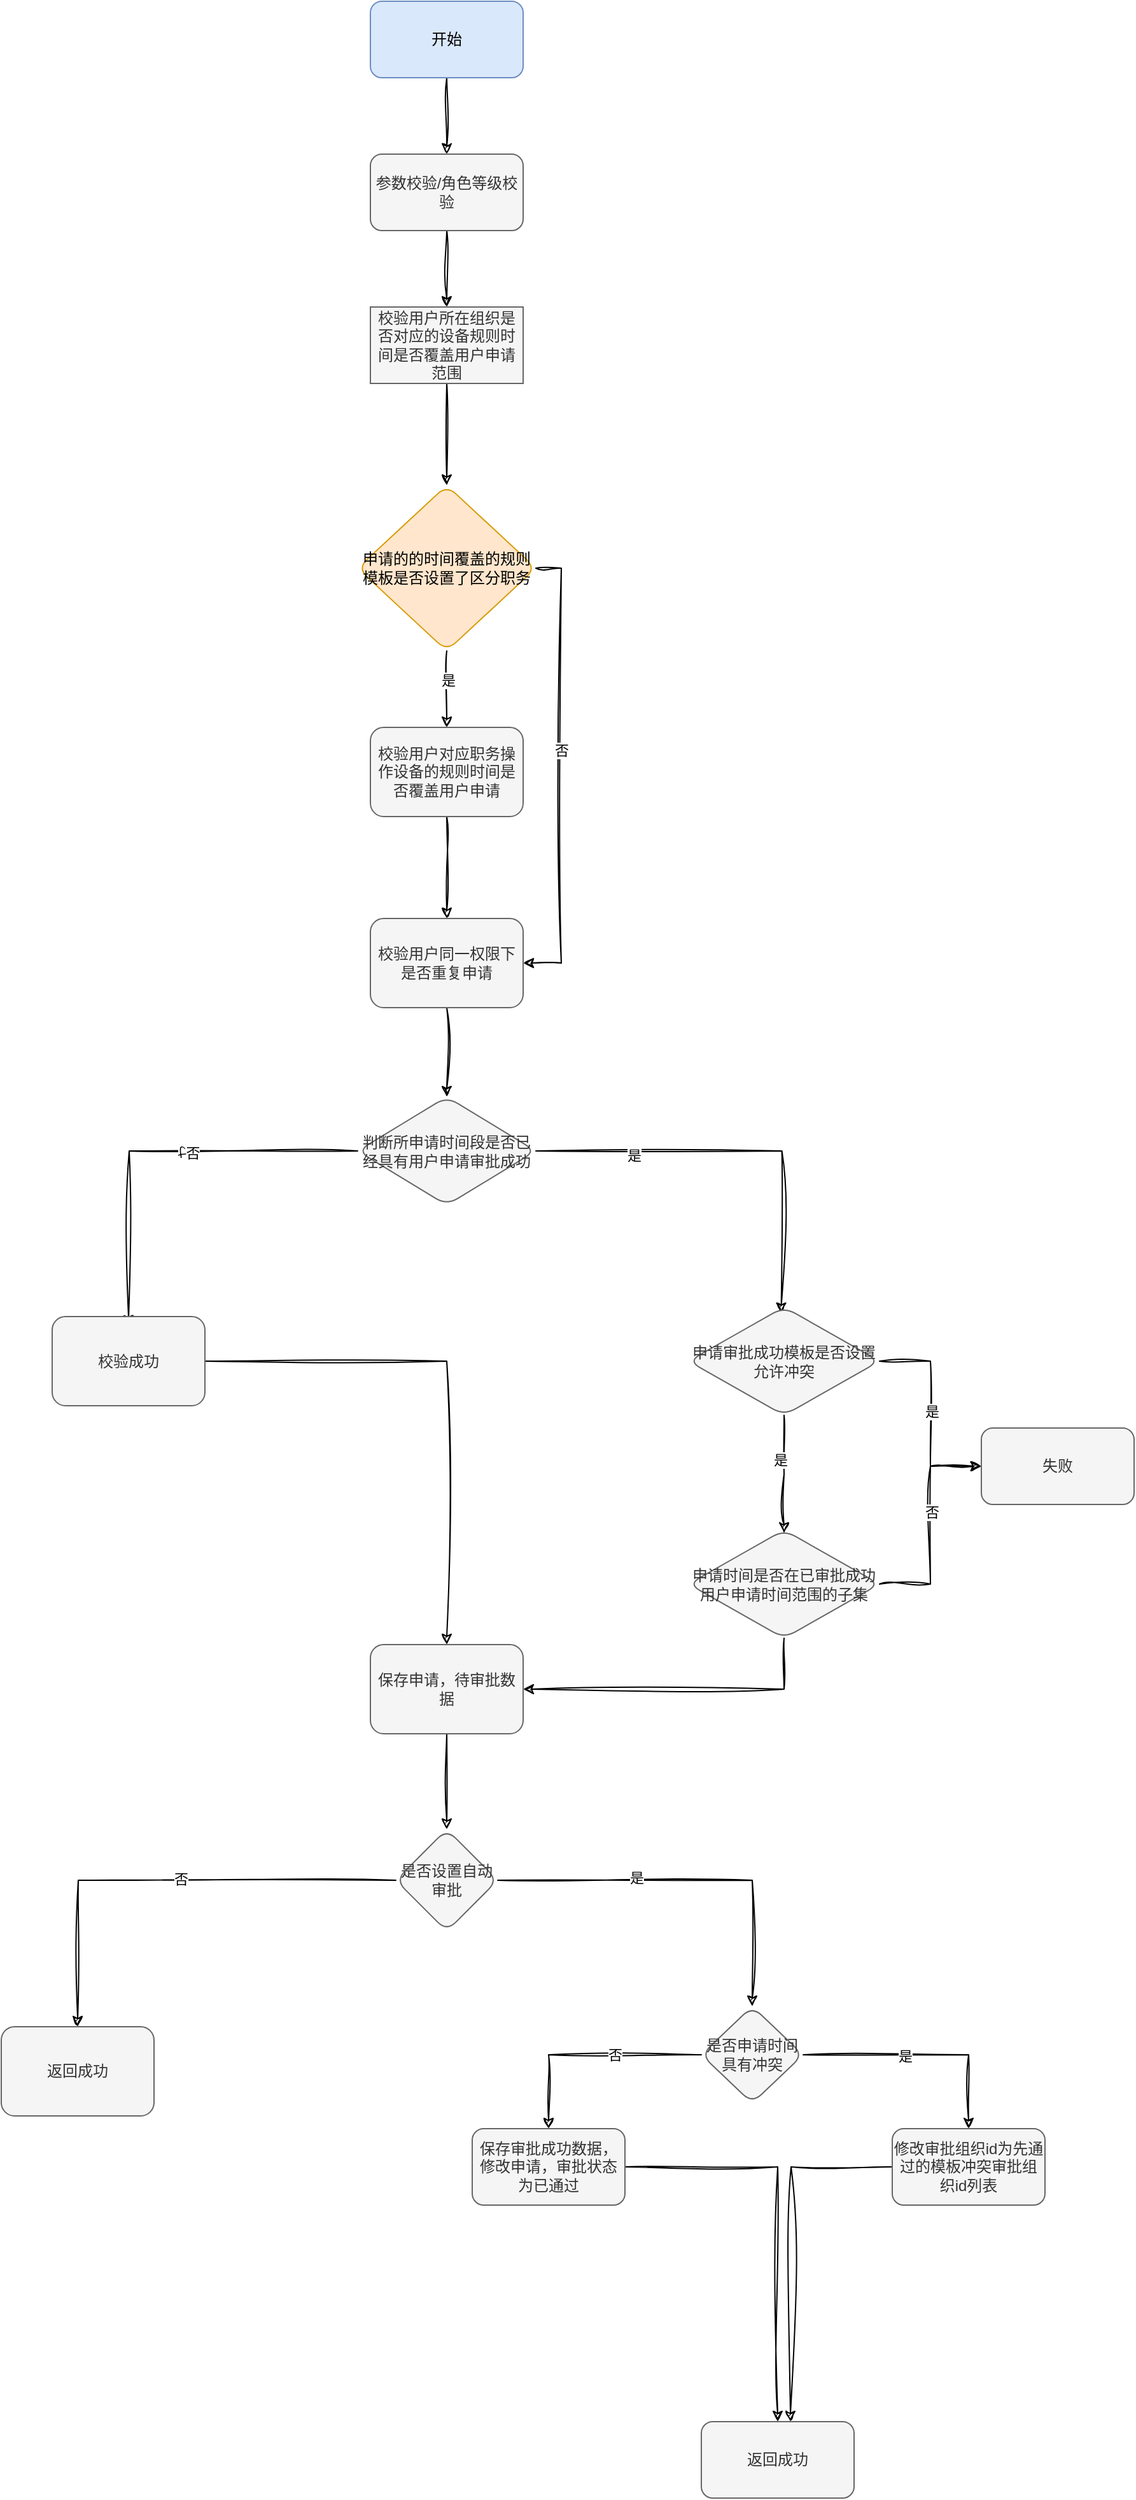 <mxfile version="24.7.16">
  <diagram id="6a731a19-8d31-9384-78a2-239565b7b9f0" name="Page-1">
    <mxGraphModel dx="3794" dy="1355" grid="1" gridSize="10" guides="1" tooltips="1" connect="1" arrows="1" fold="1" page="1" pageScale="1" pageWidth="1169" pageHeight="827" background="none" math="0" shadow="0">
      <root>
        <mxCell id="0" />
        <mxCell id="1" parent="0" />
        <mxCell id="vj8uwGmvX59yETp1Blwc-106" style="edgeStyle=orthogonalEdgeStyle;rounded=0;sketch=1;hachureGap=4;jiggle=2;curveFitting=1;orthogonalLoop=1;jettySize=auto;html=1;entryX=0.5;entryY=0;entryDx=0;entryDy=0;fontFamily=Architects Daughter;fontSource=https%3A%2F%2Ffonts.googleapis.com%2Fcss%3Ffamily%3DArchitects%2BDaughter;" edge="1" parent="1" source="vj8uwGmvX59yETp1Blwc-55" target="vj8uwGmvX59yETp1Blwc-60">
          <mxGeometry relative="1" as="geometry" />
        </mxCell>
        <mxCell id="vj8uwGmvX59yETp1Blwc-55" value="开始" style="rounded=1;whiteSpace=wrap;html=1;fillColor=#dae8fc;strokeColor=#6c8ebf;" vertex="1" parent="1">
          <mxGeometry x="250" y="80" width="120" height="60" as="geometry" />
        </mxCell>
        <mxCell id="vj8uwGmvX59yETp1Blwc-105" style="edgeStyle=orthogonalEdgeStyle;rounded=0;sketch=1;hachureGap=4;jiggle=2;curveFitting=1;orthogonalLoop=1;jettySize=auto;html=1;exitX=0.5;exitY=1;exitDx=0;exitDy=0;entryX=0.5;entryY=0;entryDx=0;entryDy=0;fontFamily=Architects Daughter;fontSource=https%3A%2F%2Ffonts.googleapis.com%2Fcss%3Ffamily%3DArchitects%2BDaughter;" edge="1" parent="1" source="vj8uwGmvX59yETp1Blwc-60" target="vj8uwGmvX59yETp1Blwc-77">
          <mxGeometry relative="1" as="geometry" />
        </mxCell>
        <mxCell id="vj8uwGmvX59yETp1Blwc-60" value="参数校验/角色等级校验" style="rounded=1;whiteSpace=wrap;html=1;fillColor=#f5f5f5;fontColor=#333333;strokeColor=#666666;" vertex="1" parent="1">
          <mxGeometry x="250" y="200" width="120" height="60" as="geometry" />
        </mxCell>
        <mxCell id="vj8uwGmvX59yETp1Blwc-99" style="edgeStyle=orthogonalEdgeStyle;rounded=0;sketch=1;hachureGap=4;jiggle=2;curveFitting=1;orthogonalLoop=1;jettySize=auto;html=1;exitX=0.5;exitY=1;exitDx=0;exitDy=0;entryX=0.5;entryY=0;entryDx=0;entryDy=0;fontFamily=Architects Daughter;fontSource=https%3A%2F%2Ffonts.googleapis.com%2Fcss%3Ffamily%3DArchitects%2BDaughter;" edge="1" parent="1" source="vj8uwGmvX59yETp1Blwc-64" target="vj8uwGmvX59yETp1Blwc-76">
          <mxGeometry relative="1" as="geometry" />
        </mxCell>
        <mxCell id="vj8uwGmvX59yETp1Blwc-100" value="是" style="edgeLabel;html=1;align=center;verticalAlign=middle;resizable=0;points=[];sketch=1;hachureGap=4;jiggle=2;curveFitting=1;fontFamily=Architects Daughter;fontSource=https%3A%2F%2Ffonts.googleapis.com%2Fcss%3Ffamily%3DArchitects%2BDaughter;" vertex="1" connectable="0" parent="vj8uwGmvX59yETp1Blwc-99">
          <mxGeometry x="-0.245" y="1" relative="1" as="geometry">
            <mxPoint as="offset" />
          </mxGeometry>
        </mxCell>
        <mxCell id="vj8uwGmvX59yETp1Blwc-101" style="edgeStyle=orthogonalEdgeStyle;rounded=0;sketch=1;hachureGap=4;jiggle=2;curveFitting=1;orthogonalLoop=1;jettySize=auto;html=1;exitX=1;exitY=0.5;exitDx=0;exitDy=0;entryX=1;entryY=0.5;entryDx=0;entryDy=0;fontFamily=Architects Daughter;fontSource=https%3A%2F%2Ffonts.googleapis.com%2Fcss%3Ffamily%3DArchitects%2BDaughter;" edge="1" parent="1" source="vj8uwGmvX59yETp1Blwc-64" target="vj8uwGmvX59yETp1Blwc-79">
          <mxGeometry relative="1" as="geometry" />
        </mxCell>
        <mxCell id="vj8uwGmvX59yETp1Blwc-102" value="否" style="edgeLabel;html=1;align=center;verticalAlign=middle;resizable=0;points=[];sketch=1;hachureGap=4;jiggle=2;curveFitting=1;fontFamily=Architects Daughter;fontSource=https%3A%2F%2Ffonts.googleapis.com%2Fcss%3Ffamily%3DArchitects%2BDaughter;" vertex="1" connectable="0" parent="vj8uwGmvX59yETp1Blwc-101">
          <mxGeometry x="-0.098" relative="1" as="geometry">
            <mxPoint as="offset" />
          </mxGeometry>
        </mxCell>
        <mxCell id="vj8uwGmvX59yETp1Blwc-64" value="申请的的时间覆盖的规则模板是否设置了区分职务" style="rhombus;whiteSpace=wrap;html=1;rounded=1;fillColor=#ffe6cc;strokeColor=#d79b00;" vertex="1" parent="1">
          <mxGeometry x="240" y="460" width="140" height="130" as="geometry" />
        </mxCell>
        <mxCell id="vj8uwGmvX59yETp1Blwc-98" style="edgeStyle=orthogonalEdgeStyle;rounded=0;sketch=1;hachureGap=4;jiggle=2;curveFitting=1;orthogonalLoop=1;jettySize=auto;html=1;exitX=0.5;exitY=1;exitDx=0;exitDy=0;entryX=0.5;entryY=0;entryDx=0;entryDy=0;fontFamily=Architects Daughter;fontSource=https%3A%2F%2Ffonts.googleapis.com%2Fcss%3Ffamily%3DArchitects%2BDaughter;" edge="1" parent="1" source="vj8uwGmvX59yETp1Blwc-76" target="vj8uwGmvX59yETp1Blwc-79">
          <mxGeometry relative="1" as="geometry" />
        </mxCell>
        <mxCell id="vj8uwGmvX59yETp1Blwc-76" value="校验用户对应职务操作设备的规则时间是否覆盖用户申请" style="rounded=1;whiteSpace=wrap;html=1;fillColor=#f5f5f5;fontColor=#333333;strokeColor=#666666;" vertex="1" parent="1">
          <mxGeometry x="250" y="650" width="120" height="70" as="geometry" />
        </mxCell>
        <mxCell id="vj8uwGmvX59yETp1Blwc-104" style="edgeStyle=orthogonalEdgeStyle;rounded=0;sketch=1;hachureGap=4;jiggle=2;curveFitting=1;orthogonalLoop=1;jettySize=auto;html=1;entryX=0.5;entryY=0;entryDx=0;entryDy=0;fontFamily=Architects Daughter;fontSource=https%3A%2F%2Ffonts.googleapis.com%2Fcss%3Ffamily%3DArchitects%2BDaughter;" edge="1" parent="1" source="vj8uwGmvX59yETp1Blwc-77" target="vj8uwGmvX59yETp1Blwc-64">
          <mxGeometry relative="1" as="geometry" />
        </mxCell>
        <mxCell id="vj8uwGmvX59yETp1Blwc-77" value="校验用户所在组织是否对应的设备规则时间是否覆盖用户申请范围" style="rounded=0;whiteSpace=wrap;html=1;fillColor=#f5f5f5;fontColor=#333333;strokeColor=#666666;" vertex="1" parent="1">
          <mxGeometry x="250" y="320" width="120" height="60" as="geometry" />
        </mxCell>
        <mxCell id="vj8uwGmvX59yETp1Blwc-107" style="edgeStyle=orthogonalEdgeStyle;rounded=0;sketch=1;hachureGap=4;jiggle=2;curveFitting=1;orthogonalLoop=1;jettySize=auto;html=1;exitX=0.5;exitY=1;exitDx=0;exitDy=0;entryX=0.5;entryY=0;entryDx=0;entryDy=0;fontFamily=Architects Daughter;fontSource=https%3A%2F%2Ffonts.googleapis.com%2Fcss%3Ffamily%3DArchitects%2BDaughter;" edge="1" parent="1" source="vj8uwGmvX59yETp1Blwc-79" target="vj8uwGmvX59yETp1Blwc-93">
          <mxGeometry relative="1" as="geometry" />
        </mxCell>
        <mxCell id="vj8uwGmvX59yETp1Blwc-79" value="校验用户同一权限下是否重复申请" style="rounded=1;whiteSpace=wrap;html=1;fillColor=#f5f5f5;fontColor=#333333;strokeColor=#666666;" vertex="1" parent="1">
          <mxGeometry x="250" y="800" width="120" height="70" as="geometry" />
        </mxCell>
        <mxCell id="vj8uwGmvX59yETp1Blwc-108" style="edgeStyle=orthogonalEdgeStyle;rounded=0;sketch=1;hachureGap=4;jiggle=2;curveFitting=1;orthogonalLoop=1;jettySize=auto;html=1;exitX=0;exitY=0.5;exitDx=0;exitDy=0;fontFamily=Architects Daughter;fontSource=https%3A%2F%2Ffonts.googleapis.com%2Fcss%3Ffamily%3DArchitects%2BDaughter;" edge="1" parent="1" source="vj8uwGmvX59yETp1Blwc-93">
          <mxGeometry relative="1" as="geometry">
            <mxPoint x="60.0" y="1120" as="targetPoint" />
          </mxGeometry>
        </mxCell>
        <mxCell id="vj8uwGmvX59yETp1Blwc-109" value="f否" style="edgeLabel;html=1;align=center;verticalAlign=middle;resizable=0;points=[];sketch=1;hachureGap=4;jiggle=2;curveFitting=1;fontFamily=Architects Daughter;fontSource=https%3A%2F%2Ffonts.googleapis.com%2Fcss%3Ffamily%3DArchitects%2BDaughter;" vertex="1" connectable="0" parent="vj8uwGmvX59yETp1Blwc-108">
          <mxGeometry x="-0.162" y="1" relative="1" as="geometry">
            <mxPoint as="offset" />
          </mxGeometry>
        </mxCell>
        <mxCell id="vj8uwGmvX59yETp1Blwc-111" style="edgeStyle=orthogonalEdgeStyle;rounded=0;sketch=1;hachureGap=4;jiggle=2;curveFitting=1;orthogonalLoop=1;jettySize=auto;html=1;exitX=1;exitY=0.5;exitDx=0;exitDy=0;fontFamily=Architects Daughter;fontSource=https%3A%2F%2Ffonts.googleapis.com%2Fcss%3Ffamily%3DArchitects%2BDaughter;" edge="1" parent="1" source="vj8uwGmvX59yETp1Blwc-93">
          <mxGeometry relative="1" as="geometry">
            <mxPoint x="572.783" y="1110" as="targetPoint" />
          </mxGeometry>
        </mxCell>
        <mxCell id="vj8uwGmvX59yETp1Blwc-141" value="是" style="edgeLabel;html=1;align=center;verticalAlign=middle;resizable=0;points=[];sketch=1;hachureGap=4;jiggle=2;curveFitting=1;fontFamily=Architects Daughter;fontSource=https%3A%2F%2Ffonts.googleapis.com%2Fcss%3Ffamily%3DArchitects%2BDaughter;" vertex="1" connectable="0" parent="vj8uwGmvX59yETp1Blwc-111">
          <mxGeometry x="-0.519" y="-3" relative="1" as="geometry">
            <mxPoint as="offset" />
          </mxGeometry>
        </mxCell>
        <mxCell id="vj8uwGmvX59yETp1Blwc-93" value="判断所申请时间段是否已经具有用户申请审批成功" style="rhombus;whiteSpace=wrap;html=1;fillColor=#f5f5f5;strokeColor=#666666;fontColor=#333333;rounded=1;" vertex="1" parent="1">
          <mxGeometry x="240" y="940" width="140" height="85" as="geometry" />
        </mxCell>
        <mxCell id="vj8uwGmvX59yETp1Blwc-125" style="edgeStyle=orthogonalEdgeStyle;rounded=0;sketch=1;hachureGap=4;jiggle=2;curveFitting=1;orthogonalLoop=1;jettySize=auto;html=1;fontFamily=Architects Daughter;fontSource=https%3A%2F%2Ffonts.googleapis.com%2Fcss%3Ffamily%3DArchitects%2BDaughter;" edge="1" parent="1" source="vj8uwGmvX59yETp1Blwc-110" target="vj8uwGmvX59yETp1Blwc-124">
          <mxGeometry relative="1" as="geometry" />
        </mxCell>
        <mxCell id="vj8uwGmvX59yETp1Blwc-110" value="校验成功" style="rounded=1;whiteSpace=wrap;html=1;fillColor=#f5f5f5;fontColor=#333333;strokeColor=#666666;" vertex="1" parent="1">
          <mxGeometry y="1112.5" width="120" height="70" as="geometry" />
        </mxCell>
        <mxCell id="vj8uwGmvX59yETp1Blwc-143" value="" style="edgeStyle=orthogonalEdgeStyle;rounded=0;sketch=1;hachureGap=4;jiggle=2;curveFitting=1;orthogonalLoop=1;jettySize=auto;html=1;fontFamily=Architects Daughter;fontSource=https%3A%2F%2Ffonts.googleapis.com%2Fcss%3Ffamily%3DArchitects%2BDaughter;" edge="1" parent="1" source="vj8uwGmvX59yETp1Blwc-118">
          <mxGeometry relative="1" as="geometry">
            <mxPoint x="575" y="1282.5" as="targetPoint" />
          </mxGeometry>
        </mxCell>
        <mxCell id="vj8uwGmvX59yETp1Blwc-144" value="是" style="edgeLabel;html=1;align=center;verticalAlign=middle;resizable=0;points=[];sketch=1;hachureGap=4;jiggle=2;curveFitting=1;fontFamily=Architects Daughter;fontSource=https%3A%2F%2Ffonts.googleapis.com%2Fcss%3Ffamily%3DArchitects%2BDaughter;" vertex="1" connectable="0" parent="vj8uwGmvX59yETp1Blwc-143">
          <mxGeometry x="-0.255" y="-3" relative="1" as="geometry">
            <mxPoint as="offset" />
          </mxGeometry>
        </mxCell>
        <mxCell id="vj8uwGmvX59yETp1Blwc-147" style="edgeStyle=orthogonalEdgeStyle;rounded=0;sketch=1;hachureGap=4;jiggle=2;curveFitting=1;orthogonalLoop=1;jettySize=auto;html=1;entryX=0;entryY=0.5;entryDx=0;entryDy=0;fontFamily=Architects Daughter;fontSource=https%3A%2F%2Ffonts.googleapis.com%2Fcss%3Ffamily%3DArchitects%2BDaughter;" edge="1" parent="1" source="vj8uwGmvX59yETp1Blwc-118" target="vj8uwGmvX59yETp1Blwc-121">
          <mxGeometry relative="1" as="geometry" />
        </mxCell>
        <mxCell id="vj8uwGmvX59yETp1Blwc-150" value="是" style="edgeLabel;html=1;align=center;verticalAlign=middle;resizable=0;points=[];sketch=1;hachureGap=4;jiggle=2;curveFitting=1;fontFamily=Architects Daughter;fontSource=https%3A%2F%2Ffonts.googleapis.com%2Fcss%3Ffamily%3DArchitects%2BDaughter;" vertex="1" connectable="0" parent="vj8uwGmvX59yETp1Blwc-147">
          <mxGeometry x="-0.021" y="1" relative="1" as="geometry">
            <mxPoint as="offset" />
          </mxGeometry>
        </mxCell>
        <mxCell id="vj8uwGmvX59yETp1Blwc-118" value="申请审批成功模板是否设置允许冲突" style="rhombus;whiteSpace=wrap;html=1;fillColor=#f5f5f5;strokeColor=#666666;fontColor=#333333;rounded=1;" vertex="1" parent="1">
          <mxGeometry x="500" y="1105" width="150" height="85" as="geometry" />
        </mxCell>
        <mxCell id="vj8uwGmvX59yETp1Blwc-121" value="失败" style="whiteSpace=wrap;html=1;fillColor=#f5f5f5;strokeColor=#666666;fontColor=#333333;rounded=1;" vertex="1" parent="1">
          <mxGeometry x="730" y="1200" width="120" height="60" as="geometry" />
        </mxCell>
        <mxCell id="vj8uwGmvX59yETp1Blwc-130" value="" style="edgeStyle=orthogonalEdgeStyle;rounded=0;sketch=1;hachureGap=4;jiggle=2;curveFitting=1;orthogonalLoop=1;jettySize=auto;html=1;fontFamily=Architects Daughter;fontSource=https%3A%2F%2Ffonts.googleapis.com%2Fcss%3Ffamily%3DArchitects%2BDaughter;" edge="1" parent="1" source="vj8uwGmvX59yETp1Blwc-124" target="vj8uwGmvX59yETp1Blwc-129">
          <mxGeometry relative="1" as="geometry" />
        </mxCell>
        <mxCell id="vj8uwGmvX59yETp1Blwc-124" value="保存申请，待审批数据" style="rounded=1;whiteSpace=wrap;html=1;fillColor=#f5f5f5;fontColor=#333333;strokeColor=#666666;" vertex="1" parent="1">
          <mxGeometry x="250" y="1370" width="120" height="70" as="geometry" />
        </mxCell>
        <mxCell id="vj8uwGmvX59yETp1Blwc-131" style="edgeStyle=orthogonalEdgeStyle;rounded=0;sketch=1;hachureGap=4;jiggle=2;curveFitting=1;orthogonalLoop=1;jettySize=auto;html=1;fontFamily=Architects Daughter;fontSource=https%3A%2F%2Ffonts.googleapis.com%2Fcss%3Ffamily%3DArchitects%2BDaughter;" edge="1" parent="1" source="vj8uwGmvX59yETp1Blwc-129">
          <mxGeometry relative="1" as="geometry">
            <mxPoint x="20.0" y="1670" as="targetPoint" />
          </mxGeometry>
        </mxCell>
        <mxCell id="vj8uwGmvX59yETp1Blwc-133" value="否" style="edgeLabel;html=1;align=center;verticalAlign=middle;resizable=0;points=[];sketch=1;hachureGap=4;jiggle=2;curveFitting=1;fontFamily=Architects Daughter;fontSource=https%3A%2F%2Ffonts.googleapis.com%2Fcss%3Ffamily%3DArchitects%2BDaughter;" vertex="1" connectable="0" parent="vj8uwGmvX59yETp1Blwc-131">
          <mxGeometry x="-0.069" y="-1" relative="1" as="geometry">
            <mxPoint as="offset" />
          </mxGeometry>
        </mxCell>
        <mxCell id="vj8uwGmvX59yETp1Blwc-135" value="" style="edgeStyle=orthogonalEdgeStyle;rounded=0;sketch=1;hachureGap=4;jiggle=2;curveFitting=1;orthogonalLoop=1;jettySize=auto;html=1;fontFamily=Architects Daughter;fontSource=https%3A%2F%2Ffonts.googleapis.com%2Fcss%3Ffamily%3DArchitects%2BDaughter;" edge="1" parent="1" source="vj8uwGmvX59yETp1Blwc-129" target="vj8uwGmvX59yETp1Blwc-134">
          <mxGeometry relative="1" as="geometry" />
        </mxCell>
        <mxCell id="vj8uwGmvX59yETp1Blwc-155" value="是" style="edgeLabel;html=1;align=center;verticalAlign=middle;resizable=0;points=[];sketch=1;hachureGap=4;jiggle=2;curveFitting=1;fontFamily=Architects Daughter;fontSource=https%3A%2F%2Ffonts.googleapis.com%2Fcss%3Ffamily%3DArchitects%2BDaughter;" vertex="1" connectable="0" parent="vj8uwGmvX59yETp1Blwc-135">
          <mxGeometry x="-0.272" y="2" relative="1" as="geometry">
            <mxPoint as="offset" />
          </mxGeometry>
        </mxCell>
        <mxCell id="vj8uwGmvX59yETp1Blwc-129" value="是否设置自动审批" style="rhombus;whiteSpace=wrap;html=1;fillColor=#f5f5f5;strokeColor=#666666;fontColor=#333333;rounded=1;" vertex="1" parent="1">
          <mxGeometry x="270" y="1515" width="80" height="80" as="geometry" />
        </mxCell>
        <mxCell id="vj8uwGmvX59yETp1Blwc-132" value="返回成功" style="rounded=1;whiteSpace=wrap;html=1;fillColor=#f5f5f5;fontColor=#333333;strokeColor=#666666;" vertex="1" parent="1">
          <mxGeometry x="-40" y="1670" width="120" height="70" as="geometry" />
        </mxCell>
        <mxCell id="vj8uwGmvX59yETp1Blwc-137" value="" style="edgeStyle=orthogonalEdgeStyle;rounded=0;sketch=1;hachureGap=4;jiggle=2;curveFitting=1;orthogonalLoop=1;jettySize=auto;html=1;fontFamily=Architects Daughter;fontSource=https%3A%2F%2Ffonts.googleapis.com%2Fcss%3Ffamily%3DArchitects%2BDaughter;" edge="1" parent="1" source="vj8uwGmvX59yETp1Blwc-134" target="vj8uwGmvX59yETp1Blwc-136">
          <mxGeometry relative="1" as="geometry" />
        </mxCell>
        <mxCell id="vj8uwGmvX59yETp1Blwc-138" value="否" style="edgeLabel;html=1;align=center;verticalAlign=middle;resizable=0;points=[];sketch=1;hachureGap=4;jiggle=2;curveFitting=1;fontFamily=Architects Daughter;fontSource=https%3A%2F%2Ffonts.googleapis.com%2Fcss%3Ffamily%3DArchitects%2BDaughter;" vertex="1" connectable="0" parent="vj8uwGmvX59yETp1Blwc-137">
          <mxGeometry x="-0.23" relative="1" as="geometry">
            <mxPoint as="offset" />
          </mxGeometry>
        </mxCell>
        <mxCell id="vj8uwGmvX59yETp1Blwc-153" value="" style="edgeStyle=orthogonalEdgeStyle;rounded=0;sketch=1;hachureGap=4;jiggle=2;curveFitting=1;orthogonalLoop=1;jettySize=auto;html=1;fontFamily=Architects Daughter;fontSource=https%3A%2F%2Ffonts.googleapis.com%2Fcss%3Ffamily%3DArchitects%2BDaughter;" edge="1" parent="1" source="vj8uwGmvX59yETp1Blwc-134" target="vj8uwGmvX59yETp1Blwc-152">
          <mxGeometry relative="1" as="geometry" />
        </mxCell>
        <mxCell id="vj8uwGmvX59yETp1Blwc-154" value="是" style="edgeLabel;html=1;align=center;verticalAlign=middle;resizable=0;points=[];sketch=1;hachureGap=4;jiggle=2;curveFitting=1;fontFamily=Architects Daughter;fontSource=https%3A%2F%2Ffonts.googleapis.com%2Fcss%3Ffamily%3DArchitects%2BDaughter;" vertex="1" connectable="0" parent="vj8uwGmvX59yETp1Blwc-153">
          <mxGeometry x="-0.154" y="-1" relative="1" as="geometry">
            <mxPoint as="offset" />
          </mxGeometry>
        </mxCell>
        <mxCell id="vj8uwGmvX59yETp1Blwc-134" value="是否申请时间具有冲突" style="rhombus;whiteSpace=wrap;html=1;fillColor=#f5f5f5;strokeColor=#666666;fontColor=#333333;rounded=1;" vertex="1" parent="1">
          <mxGeometry x="510" y="1654" width="80" height="76" as="geometry" />
        </mxCell>
        <mxCell id="vj8uwGmvX59yETp1Blwc-156" style="edgeStyle=orthogonalEdgeStyle;rounded=0;sketch=1;hachureGap=4;jiggle=2;curveFitting=1;orthogonalLoop=1;jettySize=auto;html=1;fontFamily=Architects Daughter;fontSource=https%3A%2F%2Ffonts.googleapis.com%2Fcss%3Ffamily%3DArchitects%2BDaughter;" edge="1" parent="1" source="vj8uwGmvX59yETp1Blwc-136" target="vj8uwGmvX59yETp1Blwc-140">
          <mxGeometry relative="1" as="geometry" />
        </mxCell>
        <mxCell id="vj8uwGmvX59yETp1Blwc-136" value="保存审批成功数据，修改申请，审批状态为已通过" style="whiteSpace=wrap;html=1;fillColor=#f5f5f5;strokeColor=#666666;fontColor=#333333;rounded=1;" vertex="1" parent="1">
          <mxGeometry x="330" y="1750" width="120" height="60" as="geometry" />
        </mxCell>
        <mxCell id="vj8uwGmvX59yETp1Blwc-140" value="返回成功" style="whiteSpace=wrap;html=1;fillColor=#f5f5f5;strokeColor=#666666;fontColor=#333333;rounded=1;" vertex="1" parent="1">
          <mxGeometry x="510" y="1980" width="120" height="60" as="geometry" />
        </mxCell>
        <mxCell id="vj8uwGmvX59yETp1Blwc-148" style="edgeStyle=orthogonalEdgeStyle;rounded=0;sketch=1;hachureGap=4;jiggle=2;curveFitting=1;orthogonalLoop=1;jettySize=auto;html=1;exitX=1;exitY=0.5;exitDx=0;exitDy=0;entryX=0;entryY=0.5;entryDx=0;entryDy=0;fontFamily=Architects Daughter;fontSource=https%3A%2F%2Ffonts.googleapis.com%2Fcss%3Ffamily%3DArchitects%2BDaughter;" edge="1" parent="1" source="vj8uwGmvX59yETp1Blwc-146" target="vj8uwGmvX59yETp1Blwc-121">
          <mxGeometry relative="1" as="geometry" />
        </mxCell>
        <mxCell id="vj8uwGmvX59yETp1Blwc-149" value="否" style="edgeLabel;html=1;align=center;verticalAlign=middle;resizable=0;points=[];sketch=1;hachureGap=4;jiggle=2;curveFitting=1;fontFamily=Architects Daughter;fontSource=https%3A%2F%2Ffonts.googleapis.com%2Fcss%3Ffamily%3DArchitects%2BDaughter;" vertex="1" connectable="0" parent="vj8uwGmvX59yETp1Blwc-148">
          <mxGeometry x="0.117" y="-1" relative="1" as="geometry">
            <mxPoint as="offset" />
          </mxGeometry>
        </mxCell>
        <mxCell id="vj8uwGmvX59yETp1Blwc-151" style="edgeStyle=orthogonalEdgeStyle;rounded=0;sketch=1;hachureGap=4;jiggle=2;curveFitting=1;orthogonalLoop=1;jettySize=auto;html=1;exitX=0.5;exitY=1;exitDx=0;exitDy=0;entryX=1;entryY=0.5;entryDx=0;entryDy=0;fontFamily=Architects Daughter;fontSource=https%3A%2F%2Ffonts.googleapis.com%2Fcss%3Ffamily%3DArchitects%2BDaughter;" edge="1" parent="1" source="vj8uwGmvX59yETp1Blwc-146" target="vj8uwGmvX59yETp1Blwc-124">
          <mxGeometry relative="1" as="geometry" />
        </mxCell>
        <mxCell id="vj8uwGmvX59yETp1Blwc-146" value="申请时间是否在已审批成功用户申请时间范围的子集" style="rhombus;whiteSpace=wrap;html=1;fillColor=#f5f5f5;strokeColor=#666666;fontColor=#333333;rounded=1;" vertex="1" parent="1">
          <mxGeometry x="500" y="1280" width="150" height="85" as="geometry" />
        </mxCell>
        <mxCell id="vj8uwGmvX59yETp1Blwc-157" style="edgeStyle=orthogonalEdgeStyle;rounded=0;sketch=1;hachureGap=4;jiggle=2;curveFitting=1;orthogonalLoop=1;jettySize=auto;html=1;fontFamily=Architects Daughter;fontSource=https%3A%2F%2Ffonts.googleapis.com%2Fcss%3Ffamily%3DArchitects%2BDaughter;" edge="1" parent="1" source="vj8uwGmvX59yETp1Blwc-152">
          <mxGeometry relative="1" as="geometry">
            <mxPoint x="580" y="1980" as="targetPoint" />
          </mxGeometry>
        </mxCell>
        <mxCell id="vj8uwGmvX59yETp1Blwc-152" value="修改审批组织id为先通过的模板冲突审批组织id列表" style="whiteSpace=wrap;html=1;fillColor=#f5f5f5;strokeColor=#666666;fontColor=#333333;rounded=1;" vertex="1" parent="1">
          <mxGeometry x="660" y="1750" width="120" height="60" as="geometry" />
        </mxCell>
      </root>
    </mxGraphModel>
  </diagram>
</mxfile>

